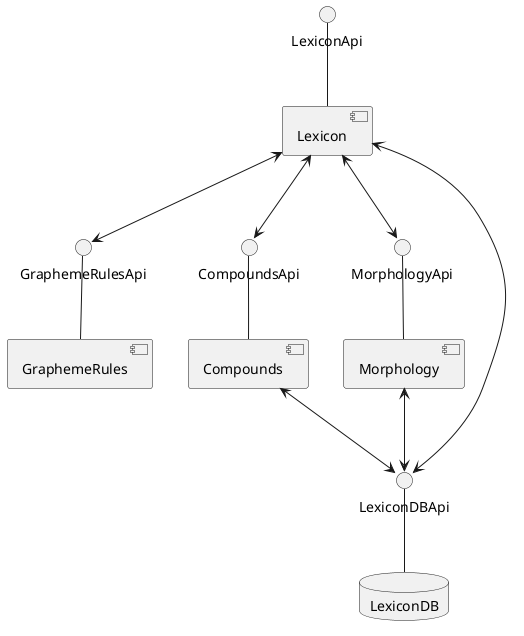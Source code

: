 @startuml

interface LexiconApi
interface GraphemeRulesApi
interface CompoundsApi
interface MorphologyApi

component Lexicon
component GraphemeRules
component Compounds
component Morphology
database LexiconDB

LexiconApi -- Lexicon
Lexicon <--> LexiconDBApi
Lexicon <--> CompoundsApi
Lexicon <--> MorphologyApi
Lexicon <--> GraphemeRulesApi

LexiconDBApi -- LexiconDB
CompoundsApi -- Compounds
MorphologyApi -- Morphology
GraphemeRulesApi -- GraphemeRules

Compounds <--> LexiconDBApi
Morphology <--> LexiconDBApi


@enduml